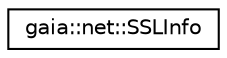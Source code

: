 digraph G
{
  edge [fontname="Helvetica",fontsize="10",labelfontname="Helvetica",labelfontsize="10"];
  node [fontname="Helvetica",fontsize="10",shape=record];
  rankdir=LR;
  Node1 [label="gaia::net::SSLInfo",height=0.2,width=0.4,color="black", fillcolor="white", style="filled",URL="$dd/d91/classgaia_1_1net_1_1_s_s_l_info.html",tooltip="Hold SSL related information of an SSL connection."];
}
